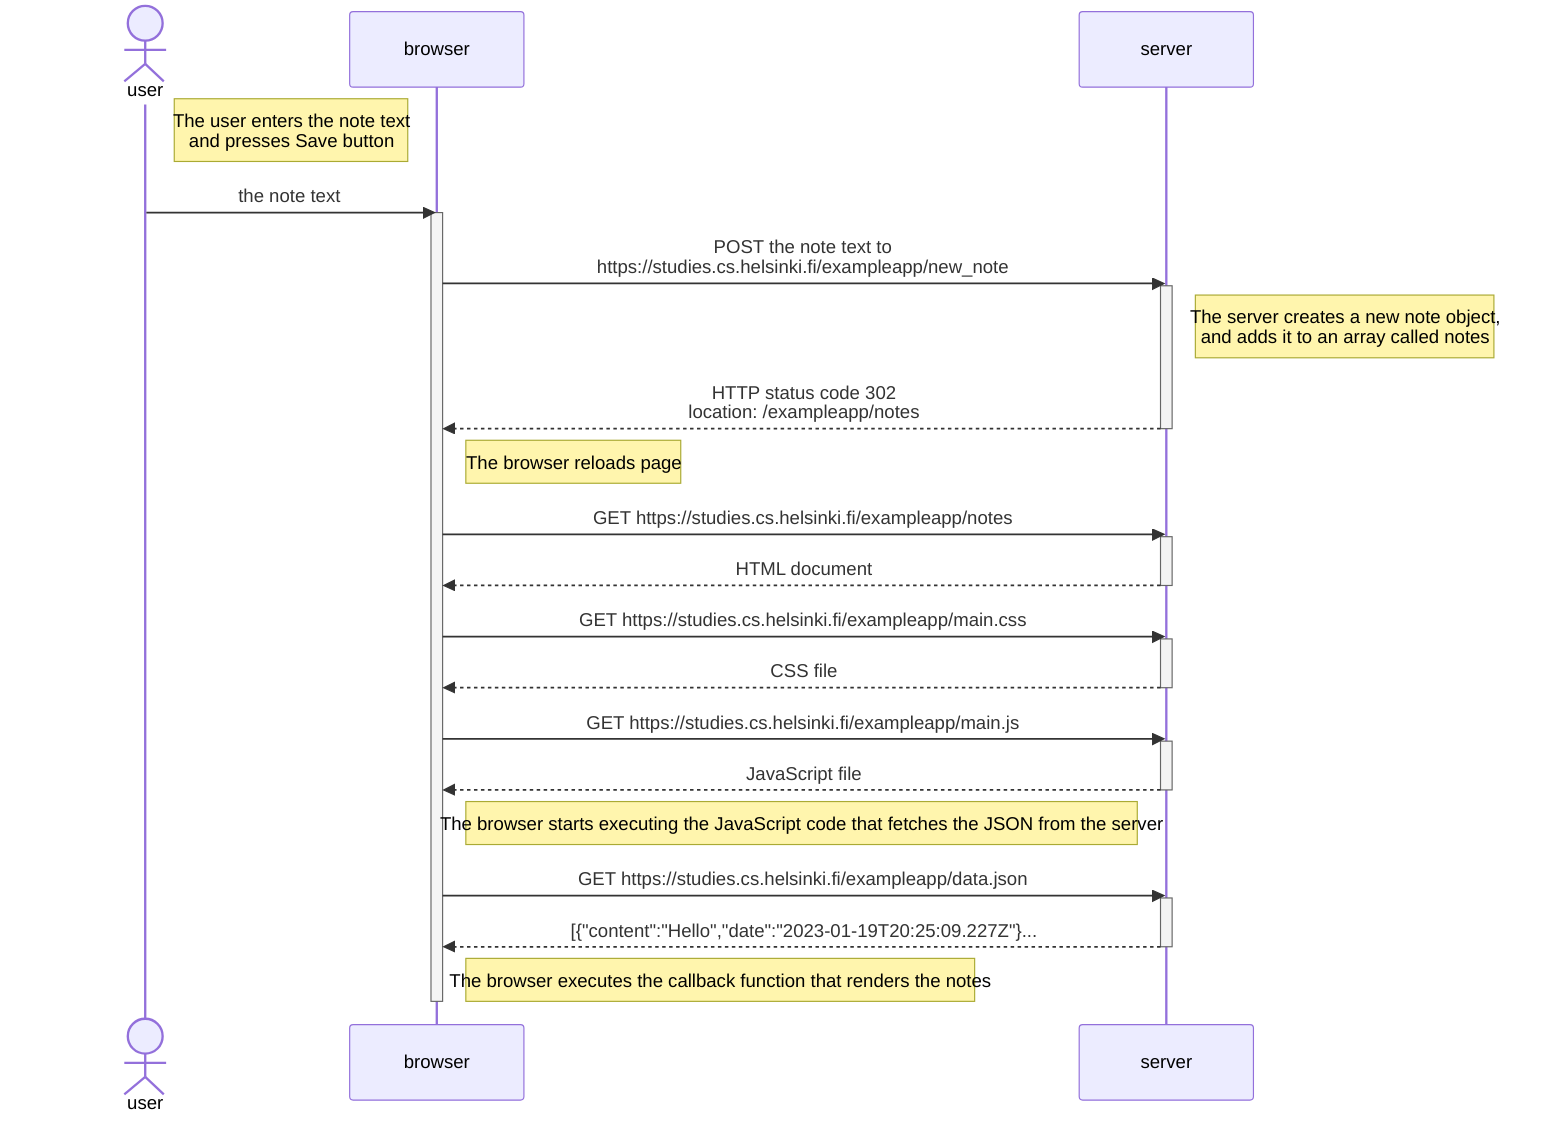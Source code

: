 sequenceDiagram
    actor user
    participant browser
    participant server

    Note right of user: The user enters the note text<br> and presses Save button
    user->>browser: the note text
    activate browser

    browser->>server: POST the note text to<br> https://studies.cs.helsinki.fi/exampleapp/new_note
    activate server
    Note right of server: The server creates a new note object, <br>and adds it to an array called notes
    server-->>browser: HTTP status code 302<br> location: /exampleapp/notes
    deactivate server

    Note right of browser: The browser reloads page

    browser->>server: GET https://studies.cs.helsinki.fi/exampleapp/notes
    activate server
    server-->>browser: HTML document
    deactivate server

    browser->>server: GET https://studies.cs.helsinki.fi/exampleapp/main.css
    activate server
    server-->>browser: CSS file
    deactivate server

    browser->>server: GET https://studies.cs.helsinki.fi/exampleapp/main.js
    activate server
    server-->>browser: JavaScript file
    deactivate server

Note right of browser: The browser starts executing the JavaScript code that fetches the JSON from the server

 browser->>server: GET https://studies.cs.helsinki.fi/exampleapp/data.json
    activate server
    server-->>browser: [{"content":"Hello","date":"2023-01-19T20:25:09.227Z"}...
    deactivate server

     Note right of browser: The browser executes the callback function that renders the notes 
    

    deactivate browser